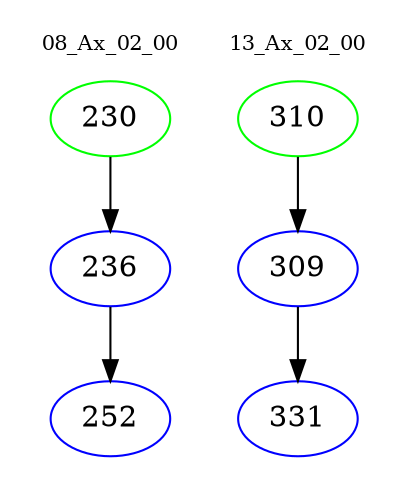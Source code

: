 digraph{
subgraph cluster_0 {
color = white
label = "08_Ax_02_00";
fontsize=10;
T0_230 [label="230", color="green"]
T0_230 -> T0_236 [color="black"]
T0_236 [label="236", color="blue"]
T0_236 -> T0_252 [color="black"]
T0_252 [label="252", color="blue"]
}
subgraph cluster_1 {
color = white
label = "13_Ax_02_00";
fontsize=10;
T1_310 [label="310", color="green"]
T1_310 -> T1_309 [color="black"]
T1_309 [label="309", color="blue"]
T1_309 -> T1_331 [color="black"]
T1_331 [label="331", color="blue"]
}
}
